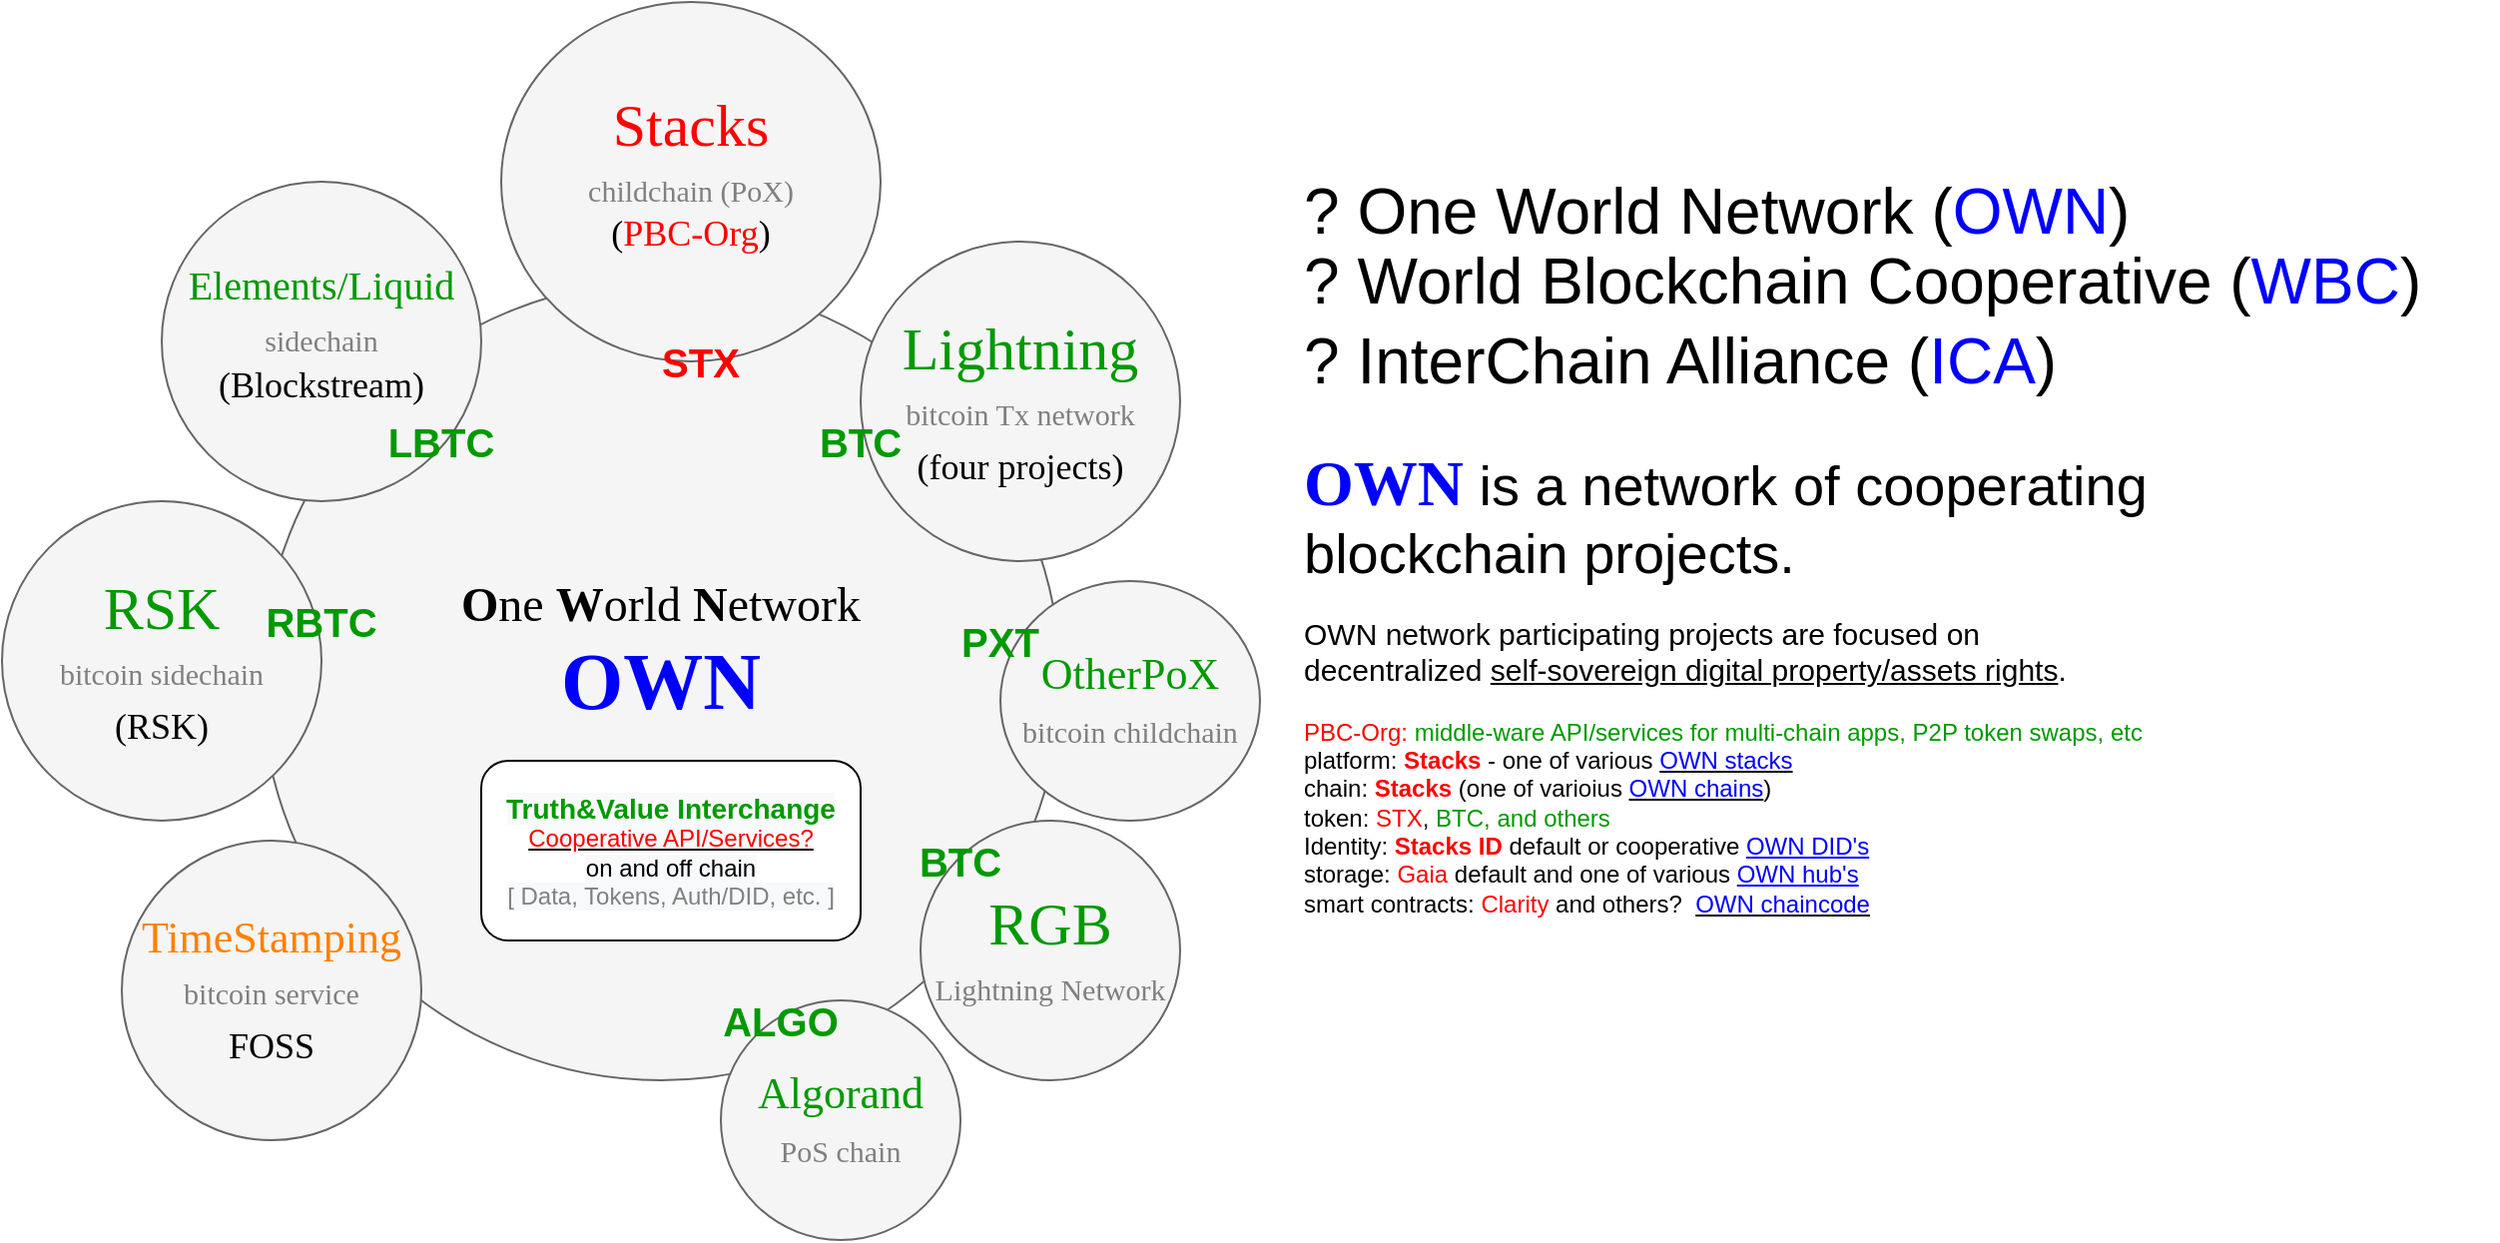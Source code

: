 <mxfile version="13.4.2" type="github">
  <diagram name="Page-1" id="dd472eb7-4b8b-5cd9-a60b-b15522922e76">
    <mxGraphModel dx="1363" dy="727" grid="1" gridSize="10" guides="1" tooltips="1" connect="1" arrows="1" fold="1" page="1" pageScale="1" pageWidth="1100" pageHeight="850" background="#ffffff" math="0" shadow="0">
      <root>
        <mxCell id="0" />
        <mxCell id="1" parent="0" />
        <mxCell id="374e34682ed331ee-1" value="&lt;font style=&quot;font-size: 24px&quot;&gt;&lt;font color=&quot;#000000&quot; style=&quot;font-size: 24px&quot;&gt;&lt;b&gt;O&lt;/b&gt;ne &lt;b&gt;W&lt;/b&gt;orld &lt;b&gt;N&lt;/b&gt;etwork&lt;/font&gt;&lt;br&gt;&lt;b&gt;&lt;font style=&quot;font-size: 40px&quot; color=&quot;#0000ff&quot;&gt;OWN&lt;/font&gt;&lt;br&gt;&lt;/b&gt;&lt;br&gt;&lt;/font&gt;" style="ellipse;whiteSpace=wrap;html=1;rounded=0;shadow=0;dashed=0;comic=0;fontFamily=Verdana;fontSize=22;fontColor=#0069D1;fillColor=#f5f5f5;strokeColor=#666666;" parent="1" vertex="1">
          <mxGeometry x="330" y="180" width="400" height="400" as="geometry" />
        </mxCell>
        <mxCell id="45236fa5f4b8e91a-1" value="&lt;font style=&quot;font-size: 30px&quot; color=&quot;#ff0000&quot;&gt;Stacks&lt;/font&gt;&lt;br&gt;&lt;font color=&quot;#808080&quot; style=&quot;font-size: 15px&quot;&gt;childchain (PoX)&lt;/font&gt;&lt;br&gt;&lt;sup&gt;&lt;font color=&quot;#000000&quot; style=&quot;font-size: 18px&quot;&gt;(&lt;/font&gt;&lt;font style=&quot;font-size: 18px&quot; color=&quot;#ff0000&quot;&gt;PBC-Org&lt;/font&gt;&lt;font color=&quot;#000000&quot; style=&quot;font-size: 18px&quot;&gt;)&lt;/font&gt;&lt;/sup&gt;" style="ellipse;whiteSpace=wrap;html=1;rounded=0;shadow=0;dashed=0;comic=0;fontFamily=Verdana;fontSize=22;fontColor=#0069D1;fillColor=#f5f5f5;strokeColor=#666666;" parent="1" vertex="1">
          <mxGeometry x="450" y="40" width="190" height="180" as="geometry" />
        </mxCell>
        <mxCell id="45236fa5f4b8e91a-2" value="&lt;font color=&quot;#009900&quot;&gt;Algorand&lt;/font&gt;&lt;br&gt;&lt;font color=&quot;#808080&quot; style=&quot;font-size: 15px&quot;&gt;PoS chain&lt;/font&gt;" style="ellipse;whiteSpace=wrap;html=1;rounded=0;shadow=0;dashed=0;comic=0;fontFamily=Verdana;fontSize=22;fontColor=#0069D1;fillColor=#f5f5f5;strokeColor=#666666;" parent="1" vertex="1">
          <mxGeometry x="560" y="540" width="120" height="120" as="geometry" />
        </mxCell>
        <mxCell id="45236fa5f4b8e91a-3" value="&lt;font color=&quot;#009900&quot;&gt;OtherPoX&lt;/font&gt;&lt;br&gt;&lt;font style=&quot;font-size: 15px&quot; color=&quot;#808080&quot;&gt;bitcoin childchain&lt;/font&gt;" style="ellipse;whiteSpace=wrap;html=1;rounded=0;shadow=0;dashed=0;comic=0;fontFamily=Verdana;fontSize=22;fontColor=#0069D1;fillColor=#f5f5f5;strokeColor=#666666;" parent="1" vertex="1">
          <mxGeometry x="700" y="330" width="130" height="120" as="geometry" />
        </mxCell>
        <mxCell id="45236fa5f4b8e91a-4" value="&lt;font color=&quot;#009900&quot;&gt;&lt;font style=&quot;font-size: 30px&quot;&gt;RSK&lt;/font&gt;&lt;br&gt;&lt;/font&gt;&lt;font style=&quot;font-size: 15px&quot; color=&quot;#808080&quot;&gt;bitcoin sidechain&lt;/font&gt;&lt;br&gt;&lt;font color=&quot;#000000&quot; style=&quot;font-size: 18px&quot;&gt;(RSK)&lt;/font&gt;" style="ellipse;whiteSpace=wrap;html=1;rounded=0;shadow=0;dashed=0;comic=0;fontFamily=Verdana;fontSize=22;fontColor=#0069D1;fillColor=#f5f5f5;strokeColor=#666666;" parent="1" vertex="1">
          <mxGeometry x="200" y="290" width="160" height="160" as="geometry" />
        </mxCell>
        <mxCell id="45236fa5f4b8e91a-5" value="&lt;font style=&quot;font-size: 20px&quot; color=&quot;#009900&quot;&gt;Elements/Liquid&lt;/font&gt;&lt;br&gt;&lt;font color=&quot;#808080&quot; style=&quot;font-size: 15px&quot;&gt;sidechain&lt;/font&gt;&lt;br&gt;&lt;sup&gt;&lt;font color=&quot;#000000&quot; style=&quot;font-size: 18px&quot;&gt;(Blockstream)&lt;/font&gt;&lt;/sup&gt;" style="ellipse;whiteSpace=wrap;html=1;rounded=0;shadow=0;dashed=0;comic=0;fontFamily=Verdana;fontSize=22;fontColor=#0069D1;fillColor=#f5f5f5;strokeColor=#666666;" parent="1" vertex="1">
          <mxGeometry x="280" y="130" width="160" height="160" as="geometry" />
        </mxCell>
        <mxCell id="45236fa5f4b8e91a-6" value="&lt;font style=&quot;font-size: 30px&quot; color=&quot;#009900&quot;&gt;Lightning&lt;/font&gt;&lt;br&gt;&lt;font color=&quot;#808080&quot; style=&quot;font-size: 15px&quot;&gt;bitcoin Tx network&lt;/font&gt;&lt;br&gt;&lt;font color=&quot;#000000&quot; style=&quot;font-size: 18px&quot;&gt;(four projects)&lt;/font&gt;" style="ellipse;whiteSpace=wrap;html=1;rounded=0;shadow=0;dashed=0;comic=0;fontFamily=Verdana;fontSize=22;fontColor=#0069D1;fillColor=#f5f5f5;strokeColor=#666666;" parent="1" vertex="1">
          <mxGeometry x="630" y="160" width="160" height="160" as="geometry" />
        </mxCell>
        <mxCell id="45236fa5f4b8e91a-7" value="&lt;font style=&quot;font-size: 30px&quot; color=&quot;#009900&quot;&gt;RGB&lt;/font&gt;&lt;br&gt;&lt;font style=&quot;font-size: 15px&quot; color=&quot;#808080&quot;&gt;Lightning Network&lt;/font&gt;" style="ellipse;whiteSpace=wrap;html=1;rounded=0;shadow=0;dashed=0;comic=0;fontFamily=Verdana;fontSize=22;fontColor=#0069D1;fillColor=#f5f5f5;strokeColor=#666666;" parent="1" vertex="1">
          <mxGeometry x="660" y="450" width="130" height="130" as="geometry" />
        </mxCell>
        <mxCell id="45236fa5f4b8e91a-8" value="&lt;font color=&quot;#ff8000&quot;&gt;TimeStamping&lt;/font&gt;&lt;br&gt;&lt;font color=&quot;#808080&quot; style=&quot;font-size: 15px&quot;&gt;bitcoin service&lt;/font&gt;&lt;br&gt;&lt;font color=&quot;#000000&quot; style=&quot;font-size: 18px&quot;&gt;FOSS&lt;/font&gt;" style="ellipse;whiteSpace=wrap;html=1;rounded=0;shadow=0;dashed=0;comic=0;fontFamily=Verdana;fontSize=22;fontColor=#0069D1;fillColor=#f5f5f5;strokeColor=#666666;" parent="1" vertex="1">
          <mxGeometry x="260" y="460" width="150" height="150" as="geometry" />
        </mxCell>
        <mxCell id="lZ3ra_9fjDl4-H9-Oguv-4" value="&lt;font size=&quot;1&quot; color=&quot;#ff0000&quot;&gt;&lt;b style=&quot;font-size: 20px&quot;&gt;STX&lt;/b&gt;&lt;/font&gt;" style="text;html=1;strokeColor=none;fillColor=none;align=center;verticalAlign=middle;whiteSpace=wrap;rounded=0;" parent="1" vertex="1">
          <mxGeometry x="530" y="210" width="40" height="20" as="geometry" />
        </mxCell>
        <mxCell id="lZ3ra_9fjDl4-H9-Oguv-5" value="&lt;font color=&quot;#009900&quot; size=&quot;1&quot;&gt;&lt;b style=&quot;font-size: 20px&quot;&gt;LBTC&lt;/b&gt;&lt;/font&gt;" style="text;html=1;strokeColor=none;fillColor=none;align=center;verticalAlign=middle;whiteSpace=wrap;rounded=0;" parent="1" vertex="1">
          <mxGeometry x="400" y="250" width="40" height="20" as="geometry" />
        </mxCell>
        <mxCell id="lZ3ra_9fjDl4-H9-Oguv-6" value="&lt;font color=&quot;#009900&quot; size=&quot;1&quot;&gt;&lt;b style=&quot;font-size: 20px&quot;&gt;RBTC&lt;/b&gt;&lt;/font&gt;" style="text;html=1;strokeColor=none;fillColor=none;align=center;verticalAlign=middle;whiteSpace=wrap;rounded=0;" parent="1" vertex="1">
          <mxGeometry x="340" y="340" width="40" height="20" as="geometry" />
        </mxCell>
        <mxCell id="lZ3ra_9fjDl4-H9-Oguv-9" value="&lt;font color=&quot;#009900&quot; size=&quot;1&quot;&gt;&lt;b style=&quot;font-size: 20px&quot;&gt;BTC&lt;/b&gt;&lt;/font&gt;" style="text;html=1;strokeColor=none;fillColor=none;align=center;verticalAlign=middle;whiteSpace=wrap;rounded=0;" parent="1" vertex="1">
          <mxGeometry x="610" y="250" width="40" height="20" as="geometry" />
        </mxCell>
        <mxCell id="lZ3ra_9fjDl4-H9-Oguv-10" value="&lt;span style=&quot;color: rgb(0 , 0 , 0) ; font-family: &amp;#34;helvetica&amp;#34; ; font-style: normal ; font-weight: 400 ; letter-spacing: normal ; text-align: center ; text-indent: 0px ; text-transform: none ; word-spacing: 0px ; background-color: rgb(248 , 249 , 250) ; font-size: 14px&quot;&gt;&lt;b&gt;&lt;font color=&quot;#009900&quot;&gt;Truth&amp;amp;Value Interchange&lt;/font&gt;&lt;/b&gt;&lt;/span&gt;&lt;font style=&quot;font-family: &amp;#34;helvetica&amp;#34; ; font-size: 12px ; font-style: normal ; font-weight: 400 ; letter-spacing: normal ; text-align: center ; text-indent: 0px ; text-transform: none ; word-spacing: 0px ; background-color: rgb(248 , 249 , 250)&quot;&gt;&lt;br&gt;&lt;u&gt;&lt;font color=&quot;#ff0000&quot;&gt;Cooperative API/Services?&lt;/font&gt;&lt;/u&gt;&lt;/font&gt;&lt;br style=&quot;color: rgb(0 , 0 , 0) ; font-family: &amp;#34;helvetica&amp;#34; ; font-size: 12px ; font-style: normal ; font-weight: 400 ; letter-spacing: normal ; text-align: center ; text-indent: 0px ; text-transform: none ; word-spacing: 0px ; background-color: rgb(248 , 249 , 250)&quot;&gt;&lt;span style=&quot;color: rgb(0 , 0 , 0) ; font-family: &amp;#34;helvetica&amp;#34; ; font-size: 12px ; font-style: normal ; font-weight: 400 ; letter-spacing: normal ; text-align: center ; text-indent: 0px ; text-transform: none ; word-spacing: 0px ; background-color: rgb(248 , 249 , 250) ; display: inline ; float: none&quot;&gt;on and off chain&lt;/span&gt;&lt;br style=&quot;color: rgb(0 , 0 , 0) ; font-family: &amp;#34;helvetica&amp;#34; ; font-size: 12px ; font-style: normal ; font-weight: 400 ; letter-spacing: normal ; text-align: center ; text-indent: 0px ; text-transform: none ; word-spacing: 0px ; background-color: rgb(248 , 249 , 250)&quot;&gt;&lt;font color=&quot;#808080&quot; style=&quot;font-family: &amp;#34;helvetica&amp;#34; ; font-size: 12px ; font-style: normal ; font-weight: 400 ; letter-spacing: normal ; text-align: center ; text-indent: 0px ; text-transform: none ; word-spacing: 0px ; background-color: rgb(248 , 249 , 250)&quot;&gt;[ Data, Tokens, Auth/DID, etc. ]&lt;/font&gt;" style="rounded=1;whiteSpace=wrap;html=1;" parent="1" vertex="1">
          <mxGeometry x="440" y="420" width="190" height="90" as="geometry" />
        </mxCell>
        <mxCell id="lZ3ra_9fjDl4-H9-Oguv-12" value="&lt;font color=&quot;#009900&quot;&gt;&lt;span style=&quot;font-size: 20px&quot;&gt;&lt;b&gt;ALGO&lt;/b&gt;&lt;/span&gt;&lt;/font&gt;" style="text;html=1;strokeColor=none;fillColor=none;align=center;verticalAlign=middle;whiteSpace=wrap;rounded=0;" parent="1" vertex="1">
          <mxGeometry x="570" y="540" width="40" height="20" as="geometry" />
        </mxCell>
        <mxCell id="lZ3ra_9fjDl4-H9-Oguv-14" value="&lt;font color=&quot;#009900&quot; size=&quot;1&quot;&gt;&lt;b style=&quot;font-size: 20px&quot;&gt;BTC&lt;/b&gt;&lt;/font&gt;" style="text;html=1;strokeColor=none;fillColor=none;align=center;verticalAlign=middle;whiteSpace=wrap;rounded=0;" parent="1" vertex="1">
          <mxGeometry x="660" y="460" width="40" height="20" as="geometry" />
        </mxCell>
        <mxCell id="1H9yyPW_hjN4RGJbeoG5-1" value="&lt;font&gt;&lt;div&gt;&lt;font&gt;&lt;font face=&quot;Verdana&quot; size=&quot;1&quot; color=&quot;#0000ff&quot;&gt;&lt;b style=&quot;font-size: 32px&quot;&gt;OWN&lt;/b&gt;&lt;/font&gt;&lt;span style=&quot;font-size: 28px&quot;&gt;&amp;nbsp;is a &lt;/span&gt;&lt;/font&gt;&lt;span style=&quot;font-size: 28px&quot;&gt;network of cooperating blockchain projects.&lt;/span&gt;&lt;/div&gt;&lt;br&gt;&lt;span style=&quot;font-size: 15px&quot;&gt;OWN network&lt;/span&gt;&lt;span style=&quot;font-size: 15px&quot;&gt; participating projects are focused on &lt;/span&gt;&lt;br&gt;&lt;span style=&quot;font-size: 15px&quot;&gt;decentralized &lt;u&gt;self-sovereign digital property/assets rights&lt;/u&gt;.&lt;br&gt;&lt;/span&gt;&lt;/font&gt;&lt;br&gt;&lt;span style=&quot;color: rgb(255 , 0 , 0)&quot;&gt;PBC-Org:&amp;nbsp;&lt;/span&gt;&lt;font style=&quot;font-size: 12px&quot; color=&quot;#009900&quot;&gt;middle-ware API/services for multi-chain apps, P2P token swaps, etc&lt;/font&gt;&lt;br&gt;platform: &lt;font color=&quot;#ff0000&quot;&gt;&lt;b&gt;Stacks&lt;/b&gt;&lt;/font&gt; - one of various &lt;u&gt;&lt;font color=&quot;#0000ff&quot;&gt;OWN stacks&lt;/font&gt;&lt;/u&gt;&lt;br&gt;&lt;div&gt;chain: &lt;font color=&quot;#ff0000&quot;&gt;&lt;b&gt;Stacks&lt;/b&gt;&lt;/font&gt; (one of varioius&amp;nbsp;&lt;u&gt;&lt;font color=&quot;#0000ff&quot;&gt;OWN chains&lt;/font&gt;&lt;/u&gt;)&lt;br&gt;token: &lt;font color=&quot;#ff0000&quot;&gt;STX&lt;/font&gt;,&amp;nbsp;&lt;font color=&quot;#009900&quot;&gt;BTC, and others&lt;/font&gt;&amp;nbsp;&lt;br&gt;Identity: &lt;font color=&quot;#ff0000&quot;&gt;&lt;b&gt;Stacks ID&lt;/b&gt;&lt;/font&gt;&amp;nbsp;default or cooperative &lt;font color=&quot;#0000ff&quot;&gt;&lt;u&gt;OWN DID&#39;s&lt;/u&gt;&lt;/font&gt;&lt;br&gt;storage: &lt;font color=&quot;#ff0000&quot;&gt;Gaia&lt;/font&gt;&amp;nbsp;default and one of various&amp;nbsp;&lt;u style=&quot;color: rgb(0 , 0 , 255)&quot;&gt;OWN hub&#39;s&lt;/u&gt;&lt;br&gt;smart contracts: &lt;font color=&quot;#ff0000&quot;&gt;Clarity&lt;/font&gt;&amp;nbsp;and others?&amp;nbsp; &lt;u&gt;&lt;font color=&quot;#0000ff&quot;&gt;OWN chaincode&lt;/font&gt;&lt;/u&gt;&lt;/div&gt;" style="text;html=1;strokeColor=none;fillColor=none;align=left;verticalAlign=middle;whiteSpace=wrap;rounded=0;" vertex="1" parent="1">
          <mxGeometry x="850" y="263.75" width="450" height="232.5" as="geometry" />
        </mxCell>
        <mxCell id="1H9yyPW_hjN4RGJbeoG5-2" value="&lt;font color=&quot;#009900&quot; size=&quot;1&quot;&gt;&lt;b style=&quot;font-size: 20px&quot;&gt;PXT&lt;/b&gt;&lt;/font&gt;" style="text;html=1;strokeColor=none;fillColor=none;align=center;verticalAlign=middle;whiteSpace=wrap;rounded=0;" vertex="1" parent="1">
          <mxGeometry x="680" y="350" width="40" height="20" as="geometry" />
        </mxCell>
        <mxCell id="1H9yyPW_hjN4RGJbeoG5-5" value="&lt;span style=&quot;font-size: 32px&quot;&gt;? World Blockchain Cooperative (&lt;font color=&quot;#0000ff&quot;&gt;WBC&lt;/font&gt;)&lt;/span&gt;" style="text;html=1;strokeColor=none;fillColor=none;align=left;verticalAlign=middle;whiteSpace=wrap;rounded=0;" vertex="1" parent="1">
          <mxGeometry x="850" y="160" width="600" height="40" as="geometry" />
        </mxCell>
        <mxCell id="1H9yyPW_hjN4RGJbeoG5-6" value="&lt;span style=&quot;font-size: 32px&quot;&gt;? One World Network (&lt;font color=&quot;#0000ff&quot;&gt;OWN&lt;/font&gt;)&lt;/span&gt;" style="text;html=1;strokeColor=none;fillColor=none;align=left;verticalAlign=middle;whiteSpace=wrap;rounded=0;" vertex="1" parent="1">
          <mxGeometry x="850" y="120" width="500" height="50" as="geometry" />
        </mxCell>
        <mxCell id="1H9yyPW_hjN4RGJbeoG5-7" value="&lt;span style=&quot;font-size: 32px&quot;&gt;? InterChain Alliance (&lt;font color=&quot;#0000ff&quot;&gt;ICA&lt;/font&gt;)&lt;/span&gt;" style="text;html=1;strokeColor=none;fillColor=none;align=left;verticalAlign=middle;whiteSpace=wrap;rounded=0;" vertex="1" parent="1">
          <mxGeometry x="850" y="200" width="600" height="40" as="geometry" />
        </mxCell>
      </root>
    </mxGraphModel>
  </diagram>
</mxfile>
